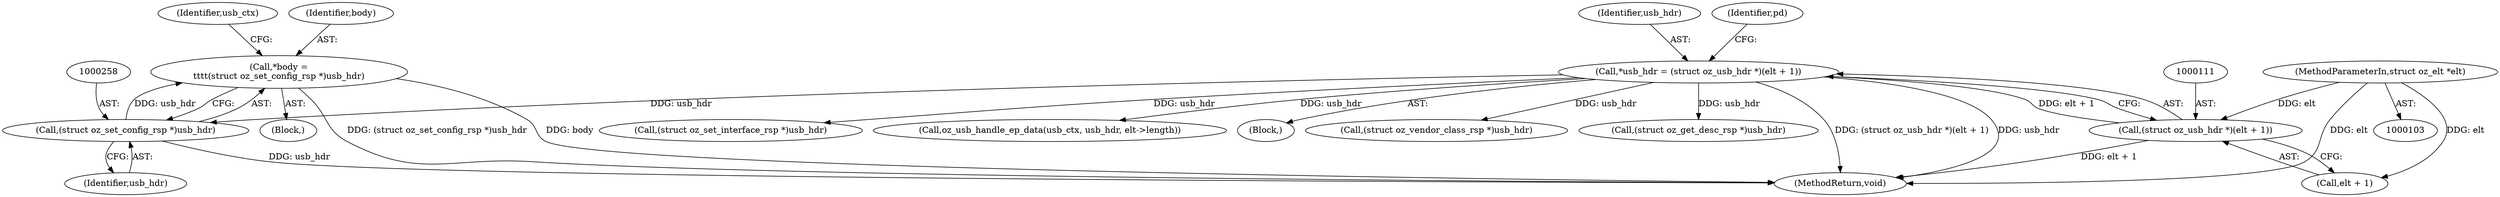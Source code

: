 digraph "0_linux_d114b9fe78c8d6fc6e70808c2092aa307c36dc8e@pointer" {
"1000255" [label="(Call,*body =\n\t\t\t\t(struct oz_set_config_rsp *)usb_hdr)"];
"1000257" [label="(Call,(struct oz_set_config_rsp *)usb_hdr)"];
"1000108" [label="(Call,*usb_hdr = (struct oz_usb_hdr *)(elt + 1))"];
"1000110" [label="(Call,(struct oz_usb_hdr *)(elt + 1))"];
"1000105" [label="(MethodParameterIn,struct oz_elt *elt)"];
"1000109" [label="(Identifier,usb_hdr)"];
"1000335" [label="(MethodReturn,void)"];
"1000120" [label="(Identifier,pd)"];
"1000190" [label="(Call,(struct oz_get_desc_rsp *)usb_hdr)"];
"1000257" [label="(Call,(struct oz_set_config_rsp *)usb_hdr)"];
"1000278" [label="(Call,(struct oz_set_interface_rsp *)usb_hdr)"];
"1000105" [label="(MethodParameterIn,struct oz_elt *elt)"];
"1000255" [label="(Call,*body =\n\t\t\t\t(struct oz_set_config_rsp *)usb_hdr)"];
"1000262" [label="(Identifier,usb_ctx)"];
"1000108" [label="(Call,*usb_hdr = (struct oz_usb_hdr *)(elt + 1))"];
"1000325" [label="(Call,oz_usb_handle_ep_data(usb_ctx, usb_hdr, elt->length))"];
"1000106" [label="(Block,)"];
"1000256" [label="(Identifier,body)"];
"1000112" [label="(Call,elt + 1)"];
"1000110" [label="(Call,(struct oz_usb_hdr *)(elt + 1))"];
"1000253" [label="(Block,)"];
"1000259" [label="(Identifier,usb_hdr)"];
"1000299" [label="(Call,(struct oz_vendor_class_rsp *)usb_hdr)"];
"1000255" -> "1000253"  [label="AST: "];
"1000255" -> "1000257"  [label="CFG: "];
"1000256" -> "1000255"  [label="AST: "];
"1000257" -> "1000255"  [label="AST: "];
"1000262" -> "1000255"  [label="CFG: "];
"1000255" -> "1000335"  [label="DDG: (struct oz_set_config_rsp *)usb_hdr"];
"1000255" -> "1000335"  [label="DDG: body"];
"1000257" -> "1000255"  [label="DDG: usb_hdr"];
"1000257" -> "1000259"  [label="CFG: "];
"1000258" -> "1000257"  [label="AST: "];
"1000259" -> "1000257"  [label="AST: "];
"1000257" -> "1000335"  [label="DDG: usb_hdr"];
"1000108" -> "1000257"  [label="DDG: usb_hdr"];
"1000108" -> "1000106"  [label="AST: "];
"1000108" -> "1000110"  [label="CFG: "];
"1000109" -> "1000108"  [label="AST: "];
"1000110" -> "1000108"  [label="AST: "];
"1000120" -> "1000108"  [label="CFG: "];
"1000108" -> "1000335"  [label="DDG: (struct oz_usb_hdr *)(elt + 1)"];
"1000108" -> "1000335"  [label="DDG: usb_hdr"];
"1000110" -> "1000108"  [label="DDG: elt + 1"];
"1000108" -> "1000190"  [label="DDG: usb_hdr"];
"1000108" -> "1000278"  [label="DDG: usb_hdr"];
"1000108" -> "1000299"  [label="DDG: usb_hdr"];
"1000108" -> "1000325"  [label="DDG: usb_hdr"];
"1000110" -> "1000112"  [label="CFG: "];
"1000111" -> "1000110"  [label="AST: "];
"1000112" -> "1000110"  [label="AST: "];
"1000110" -> "1000335"  [label="DDG: elt + 1"];
"1000105" -> "1000110"  [label="DDG: elt"];
"1000105" -> "1000103"  [label="AST: "];
"1000105" -> "1000335"  [label="DDG: elt"];
"1000105" -> "1000112"  [label="DDG: elt"];
}
